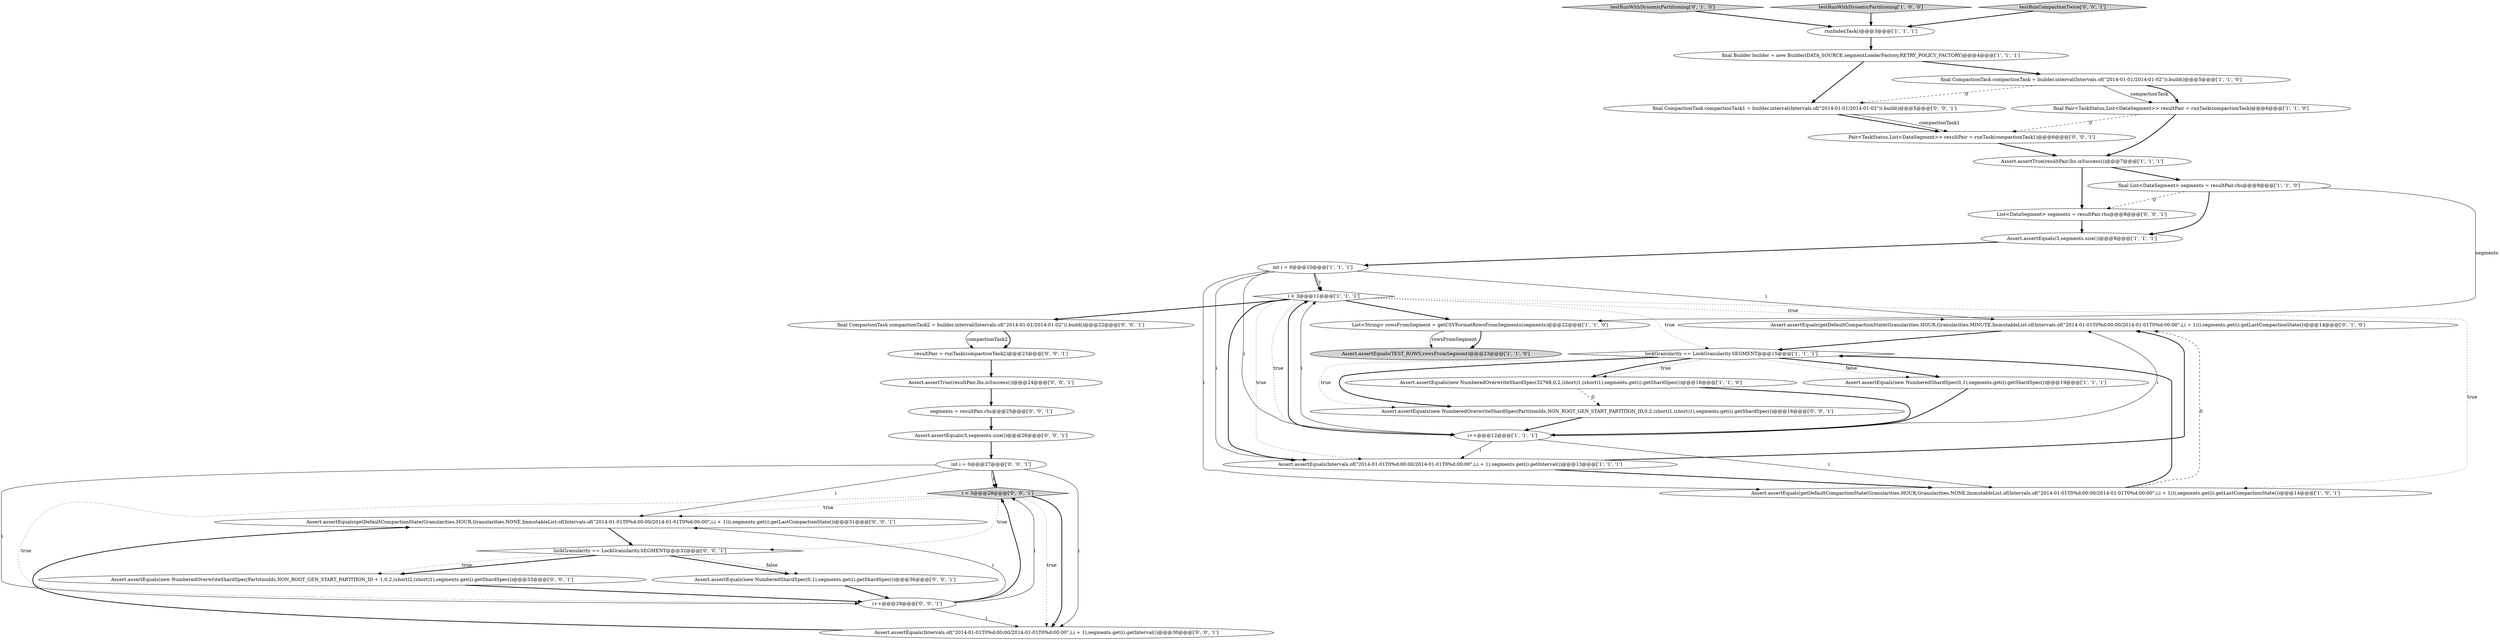 digraph {
18 [style = filled, label = "testRunWithDynamicPartitioning['0', '1', '0']", fillcolor = lightgray, shape = diamond image = "AAA0AAABBB2BBB"];
24 [style = filled, label = "Assert.assertTrue(resultPair.lhs.isSuccess())@@@24@@@['0', '0', '1']", fillcolor = white, shape = ellipse image = "AAA0AAABBB3BBB"];
21 [style = filled, label = "Assert.assertEquals(new NumberedShardSpec(0,1),segments.get(i).getShardSpec())@@@36@@@['0', '0', '1']", fillcolor = white, shape = ellipse image = "AAA0AAABBB3BBB"];
16 [style = filled, label = "final Builder builder = new Builder(DATA_SOURCE,segmentLoaderFactory,RETRY_POLICY_FACTORY)@@@4@@@['1', '1', '1']", fillcolor = white, shape = ellipse image = "AAA0AAABBB1BBB"];
11 [style = filled, label = "i < 3@@@11@@@['1', '1', '1']", fillcolor = white, shape = diamond image = "AAA0AAABBB1BBB"];
3 [style = filled, label = "Assert.assertEquals(3,segments.size())@@@9@@@['1', '1', '1']", fillcolor = white, shape = ellipse image = "AAA0AAABBB1BBB"];
29 [style = filled, label = "Assert.assertEquals(new NumberedOverwriteShardSpec(PartitionIds.NON_ROOT_GEN_START_PARTITION_ID,0,2,(short)1,(short)1),segments.get(i).getShardSpec())@@@16@@@['0', '0', '1']", fillcolor = white, shape = ellipse image = "AAA0AAABBB3BBB"];
1 [style = filled, label = "List<String> rowsFromSegment = getCSVFormatRowsFromSegments(segments)@@@22@@@['1', '1', '0']", fillcolor = white, shape = ellipse image = "AAA0AAABBB1BBB"];
36 [style = filled, label = "Pair<TaskStatus,List<DataSegment>> resultPair = runTask(compactionTask1)@@@6@@@['0', '0', '1']", fillcolor = white, shape = ellipse image = "AAA0AAABBB3BBB"];
19 [style = filled, label = "Assert.assertEquals(getDefaultCompactionState(Granularities.HOUR,Granularities.MINUTE,ImmutableList.of(Intervals.of(\"2014-01-01T0%d:00:00/2014-01-01T0%d:00:00\",i,i + 1))),segments.get(i).getLastCompactionState())@@@14@@@['0', '1', '0']", fillcolor = white, shape = ellipse image = "AAA1AAABBB2BBB"];
8 [style = filled, label = "Assert.assertEquals(Intervals.of(\"2014-01-01T0%d:00:00/2014-01-01T0%d:00:00\",i,i + 1),segments.get(i).getInterval())@@@13@@@['1', '1', '1']", fillcolor = white, shape = ellipse image = "AAA0AAABBB1BBB"];
0 [style = filled, label = "final CompactionTask compactionTask = builder.interval(Intervals.of(\"2014-01-01/2014-01-02\")).build()@@@5@@@['1', '1', '0']", fillcolor = white, shape = ellipse image = "AAA0AAABBB1BBB"];
23 [style = filled, label = "Assert.assertEquals(new NumberedOverwriteShardSpec(PartitionIds.NON_ROOT_GEN_START_PARTITION_ID + 1,0,2,(short)2,(short)1),segments.get(i).getShardSpec())@@@33@@@['0', '0', '1']", fillcolor = white, shape = ellipse image = "AAA0AAABBB3BBB"];
15 [style = filled, label = "testRunWithDynamicPartitioning['1', '0', '0']", fillcolor = lightgray, shape = diamond image = "AAA0AAABBB1BBB"];
34 [style = filled, label = "testRunCompactionTwice['0', '0', '1']", fillcolor = lightgray, shape = diamond image = "AAA0AAABBB3BBB"];
26 [style = filled, label = "final CompactionTask compactionTask1 = builder.interval(Intervals.of(\"2014-01-01/2014-01-02\")).build()@@@5@@@['0', '0', '1']", fillcolor = white, shape = ellipse image = "AAA0AAABBB3BBB"];
30 [style = filled, label = "int i = 0@@@27@@@['0', '0', '1']", fillcolor = white, shape = ellipse image = "AAA0AAABBB3BBB"];
4 [style = filled, label = "runIndexTask()@@@3@@@['1', '1', '1']", fillcolor = white, shape = ellipse image = "AAA0AAABBB1BBB"];
9 [style = filled, label = "final Pair<TaskStatus,List<DataSegment>> resultPair = runTask(compactionTask)@@@6@@@['1', '1', '0']", fillcolor = white, shape = ellipse image = "AAA0AAABBB1BBB"];
20 [style = filled, label = "i < 3@@@28@@@['0', '0', '1']", fillcolor = lightgray, shape = diamond image = "AAA0AAABBB3BBB"];
37 [style = filled, label = "Assert.assertEquals(getDefaultCompactionState(Granularities.HOUR,Granularities.NONE,ImmutableList.of(Intervals.of(\"2014-01-01T0%d:00:00/2014-01-01T0%d:00:00\",i,i + 1))),segments.get(i).getLastCompactionState())@@@31@@@['0', '0', '1']", fillcolor = white, shape = ellipse image = "AAA0AAABBB3BBB"];
5 [style = filled, label = "Assert.assertEquals(new NumberedOverwriteShardSpec(32768,0,2,(short)1,(short)1),segments.get(i).getShardSpec())@@@16@@@['1', '1', '0']", fillcolor = white, shape = ellipse image = "AAA0AAABBB1BBB"];
13 [style = filled, label = "Assert.assertEquals(new NumberedShardSpec(0,1),segments.get(i).getShardSpec())@@@19@@@['1', '1', '1']", fillcolor = white, shape = ellipse image = "AAA0AAABBB1BBB"];
22 [style = filled, label = "Assert.assertEquals(Intervals.of(\"2014-01-01T0%d:00:00/2014-01-01T0%d:00:00\",i,i + 1),segments.get(i).getInterval())@@@30@@@['0', '0', '1']", fillcolor = white, shape = ellipse image = "AAA0AAABBB3BBB"];
27 [style = filled, label = "Assert.assertEquals(3,segments.size())@@@26@@@['0', '0', '1']", fillcolor = white, shape = ellipse image = "AAA0AAABBB3BBB"];
28 [style = filled, label = "lockGranularity == LockGranularity.SEGMENT@@@32@@@['0', '0', '1']", fillcolor = white, shape = diamond image = "AAA0AAABBB3BBB"];
12 [style = filled, label = "lockGranularity == LockGranularity.SEGMENT@@@15@@@['1', '1', '1']", fillcolor = white, shape = diamond image = "AAA0AAABBB1BBB"];
25 [style = filled, label = "i++@@@29@@@['0', '0', '1']", fillcolor = white, shape = ellipse image = "AAA0AAABBB3BBB"];
17 [style = filled, label = "Assert.assertEquals(getDefaultCompactionState(Granularities.HOUR,Granularities.NONE,ImmutableList.of(Intervals.of(\"2014-01-01T0%d:00:00/2014-01-01T0%d:00:00\",i,i + 1))),segments.get(i).getLastCompactionState())@@@14@@@['1', '0', '1']", fillcolor = white, shape = ellipse image = "AAA0AAABBB1BBB"];
10 [style = filled, label = "Assert.assertTrue(resultPair.lhs.isSuccess())@@@7@@@['1', '1', '1']", fillcolor = white, shape = ellipse image = "AAA0AAABBB1BBB"];
35 [style = filled, label = "List<DataSegment> segments = resultPair.rhs@@@8@@@['0', '0', '1']", fillcolor = white, shape = ellipse image = "AAA0AAABBB3BBB"];
31 [style = filled, label = "final CompactionTask compactionTask2 = builder.interval(Intervals.of(\"2014-01-01/2014-01-02\")).build()@@@22@@@['0', '0', '1']", fillcolor = white, shape = ellipse image = "AAA0AAABBB3BBB"];
32 [style = filled, label = "resultPair = runTask(compactionTask2)@@@23@@@['0', '0', '1']", fillcolor = white, shape = ellipse image = "AAA0AAABBB3BBB"];
14 [style = filled, label = "Assert.assertEquals(TEST_ROWS,rowsFromSegment)@@@23@@@['1', '1', '0']", fillcolor = lightgray, shape = ellipse image = "AAA0AAABBB1BBB"];
2 [style = filled, label = "final List<DataSegment> segments = resultPair.rhs@@@8@@@['1', '1', '0']", fillcolor = white, shape = ellipse image = "AAA0AAABBB1BBB"];
33 [style = filled, label = "segments = resultPair.rhs@@@25@@@['0', '0', '1']", fillcolor = white, shape = ellipse image = "AAA0AAABBB3BBB"];
6 [style = filled, label = "int i = 0@@@10@@@['1', '1', '1']", fillcolor = white, shape = ellipse image = "AAA0AAABBB1BBB"];
7 [style = filled, label = "i++@@@12@@@['1', '1', '1']", fillcolor = white, shape = ellipse image = "AAA0AAABBB1BBB"];
28->21 [style = bold, label=""];
20->25 [style = dotted, label="true"];
24->33 [style = bold, label=""];
16->0 [style = bold, label=""];
6->7 [style = solid, label="i"];
6->8 [style = solid, label="i"];
7->11 [style = bold, label=""];
7->17 [style = solid, label="i"];
31->32 [style = bold, label=""];
12->5 [style = dotted, label="true"];
3->6 [style = bold, label=""];
12->29 [style = dotted, label="true"];
21->25 [style = bold, label=""];
25->22 [style = solid, label="i"];
34->4 [style = bold, label=""];
11->19 [style = dotted, label="true"];
37->28 [style = bold, label=""];
27->30 [style = bold, label=""];
30->20 [style = solid, label="i"];
20->28 [style = dotted, label="true"];
6->11 [style = solid, label="i"];
0->9 [style = solid, label="compactionTask"];
33->27 [style = bold, label=""];
35->3 [style = bold, label=""];
30->37 [style = solid, label="i"];
20->37 [style = dotted, label="true"];
26->36 [style = bold, label=""];
11->31 [style = bold, label=""];
11->12 [style = dotted, label="true"];
12->13 [style = dotted, label="false"];
6->11 [style = bold, label=""];
1->14 [style = bold, label=""];
12->13 [style = bold, label=""];
2->3 [style = bold, label=""];
7->8 [style = solid, label="i"];
17->19 [style = dashed, label="0"];
7->11 [style = solid, label="i"];
12->29 [style = bold, label=""];
29->7 [style = bold, label=""];
28->21 [style = dotted, label="false"];
5->29 [style = dashed, label="0"];
5->7 [style = bold, label=""];
1->14 [style = solid, label="rowsFromSegment"];
8->19 [style = bold, label=""];
9->10 [style = bold, label=""];
0->26 [style = dashed, label="0"];
23->25 [style = bold, label=""];
4->16 [style = bold, label=""];
15->4 [style = bold, label=""];
36->10 [style = bold, label=""];
20->22 [style = bold, label=""];
28->23 [style = bold, label=""];
11->7 [style = dotted, label="true"];
6->19 [style = solid, label="i"];
11->17 [style = dotted, label="true"];
30->20 [style = bold, label=""];
11->8 [style = bold, label=""];
25->20 [style = solid, label="i"];
28->23 [style = dotted, label="true"];
6->17 [style = solid, label="i"];
25->37 [style = solid, label="i"];
31->32 [style = solid, label="compactionTask2"];
13->7 [style = bold, label=""];
10->2 [style = bold, label=""];
16->26 [style = bold, label=""];
10->35 [style = bold, label=""];
25->20 [style = bold, label=""];
0->9 [style = bold, label=""];
30->22 [style = solid, label="i"];
17->12 [style = bold, label=""];
11->1 [style = bold, label=""];
8->17 [style = bold, label=""];
30->25 [style = solid, label="i"];
12->5 [style = bold, label=""];
11->8 [style = dotted, label="true"];
26->36 [style = solid, label="compactionTask1"];
9->36 [style = dashed, label="0"];
20->22 [style = dotted, label="true"];
7->19 [style = solid, label="i"];
19->12 [style = bold, label=""];
2->35 [style = dashed, label="0"];
18->4 [style = bold, label=""];
22->37 [style = bold, label=""];
32->24 [style = bold, label=""];
2->1 [style = solid, label="segments"];
}
